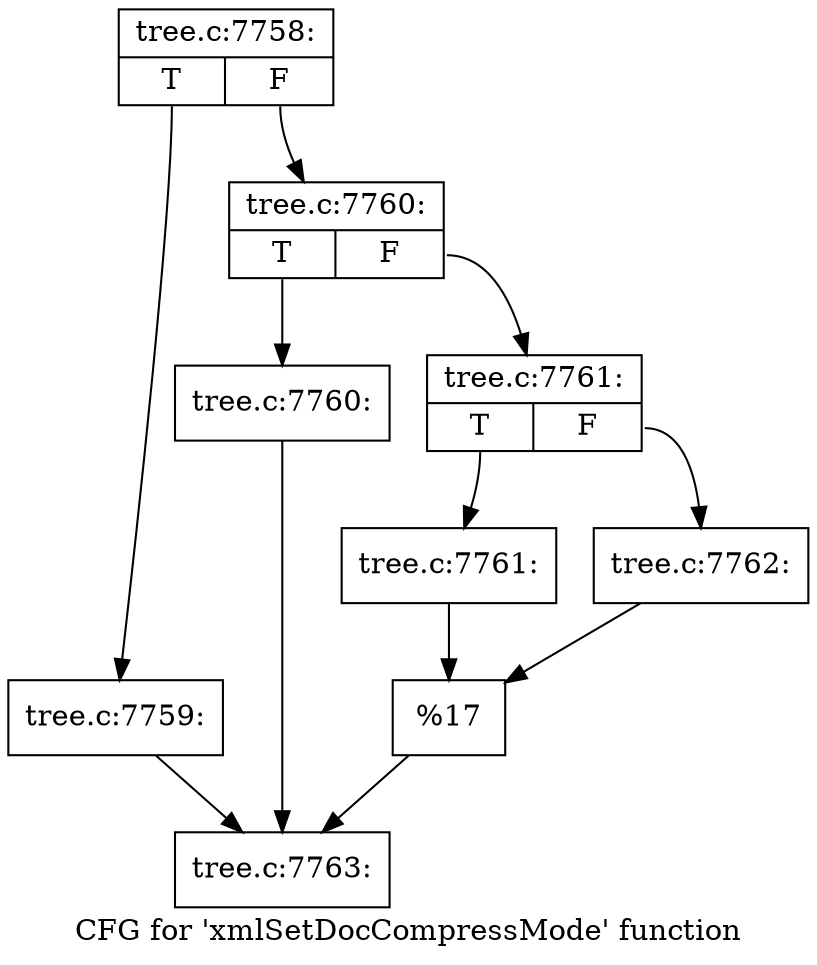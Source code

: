 digraph "CFG for 'xmlSetDocCompressMode' function" {
	label="CFG for 'xmlSetDocCompressMode' function";

	Node0x46d8a10 [shape=record,label="{tree.c:7758:|{<s0>T|<s1>F}}"];
	Node0x46d8a10:s0 -> Node0x46d90c0;
	Node0x46d8a10:s1 -> Node0x46d9110;
	Node0x46d90c0 [shape=record,label="{tree.c:7759:}"];
	Node0x46d90c0 -> Node0x46d8510;
	Node0x46d9110 [shape=record,label="{tree.c:7760:|{<s0>T|<s1>F}}"];
	Node0x46d9110:s0 -> Node0x46d9190;
	Node0x46d9110:s1 -> Node0x46d8560;
	Node0x46d9190 [shape=record,label="{tree.c:7760:}"];
	Node0x46d9190 -> Node0x46d8510;
	Node0x46d8560 [shape=record,label="{tree.c:7761:|{<s0>T|<s1>F}}"];
	Node0x46d8560:s0 -> Node0x46d9d50;
	Node0x46d8560:s1 -> Node0x46d9df0;
	Node0x46d9d50 [shape=record,label="{tree.c:7761:}"];
	Node0x46d9d50 -> Node0x46d9da0;
	Node0x46d9df0 [shape=record,label="{tree.c:7762:}"];
	Node0x46d9df0 -> Node0x46d9da0;
	Node0x46d9da0 [shape=record,label="{%17}"];
	Node0x46d9da0 -> Node0x46d8510;
	Node0x46d8510 [shape=record,label="{tree.c:7763:}"];
}
